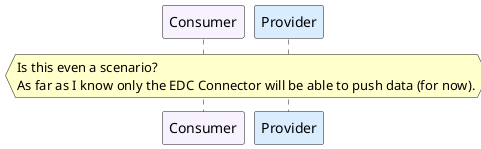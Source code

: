 @startuml

skinParam NoteBackgroundColor WhiteSmoke
skinParam NoteFontColor Black
skinParam ParticipantBackgroundColor WhiteSmoke
skinParam ActorBackgroundColor WhiteSmoke
skinParam AgentBackgroundColor White
skinParam AgentBorderColor SkyBlue
skinparam shadowing false

!define ConsumerColor f8f2ff
!define ProviderColor d9edff
!define WarningColor Business
!define LeadColor Technology

autonumber

participant Consumer #ConsumerColor
participant Provider #ProviderColor

hnote over Consumer, Provider #WarningColor
    Is this even a scenario?
    As far as I know only the EDC Connector will be able to push data (for now).
end hnote

@enduml